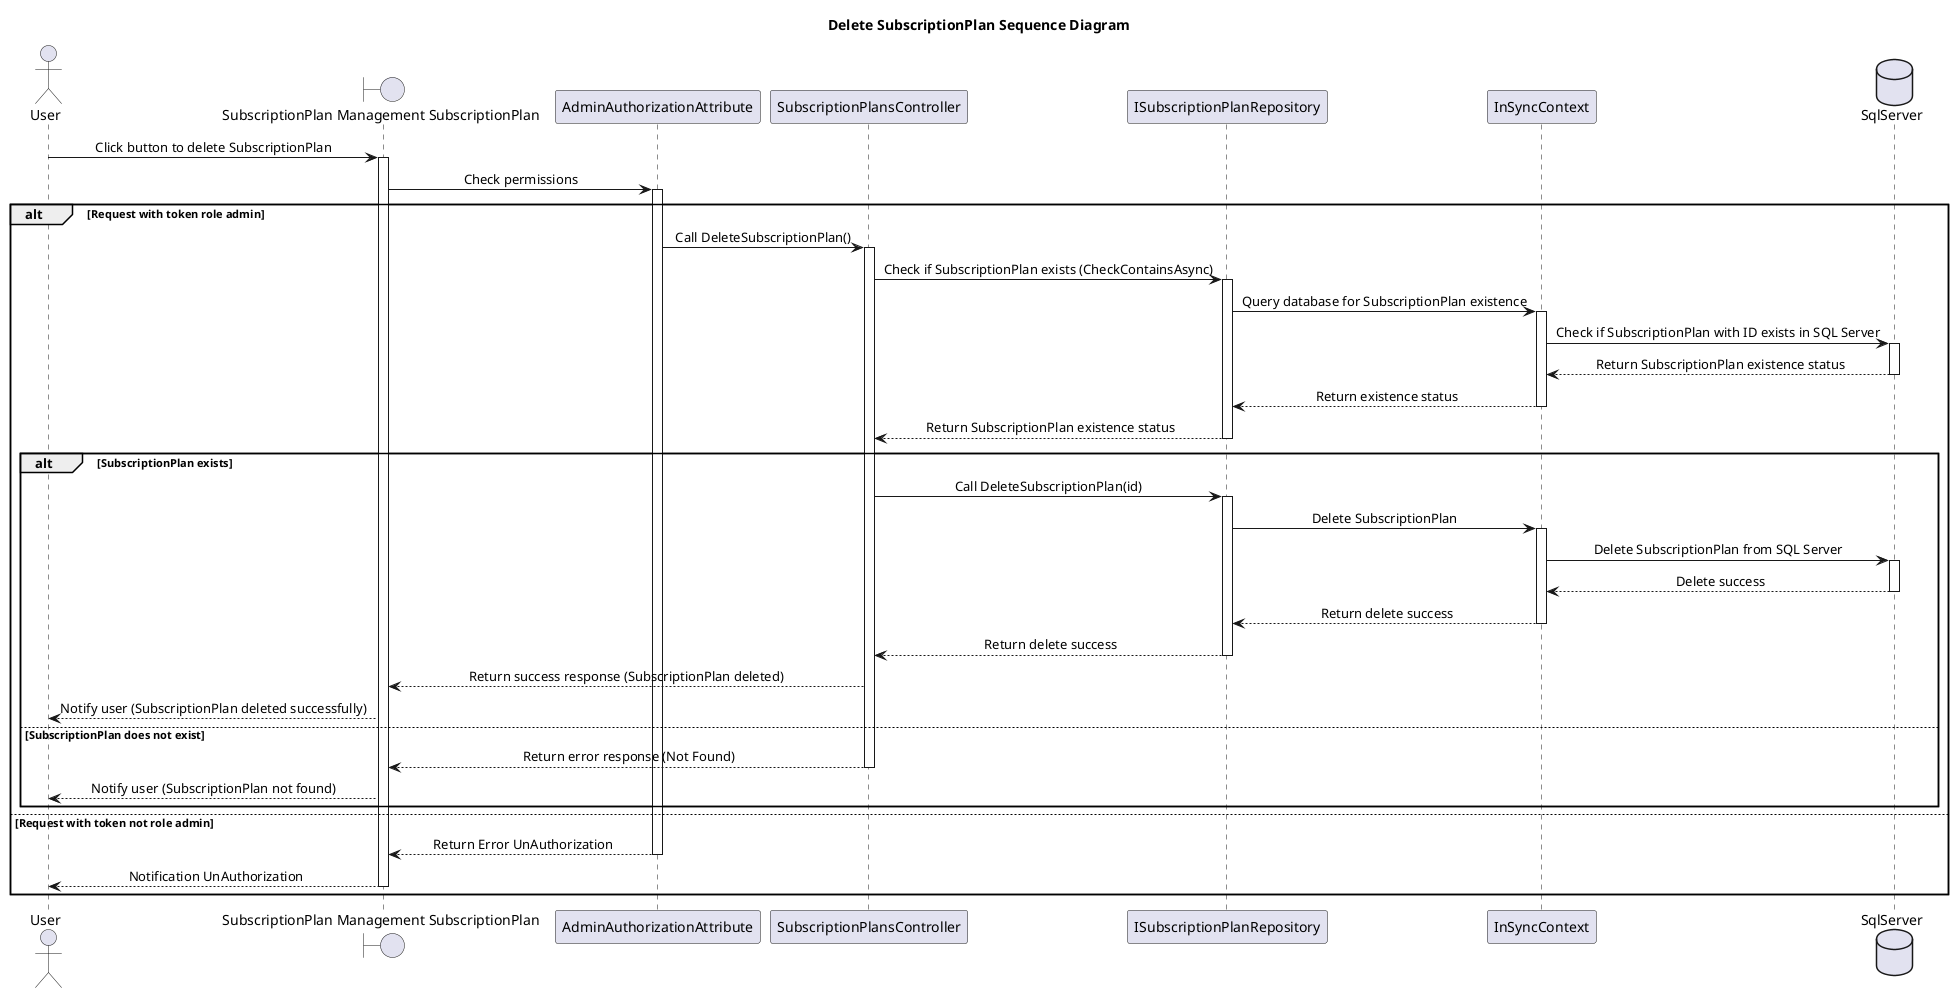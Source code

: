 @startuml DeleteSubscriptionPlanSequenceDiagram
skinparam classAttributeIconSize 0
skinparam SequenceMessageAlignment center
Title Delete SubscriptionPlan Sequence Diagram

actor "User" as U
boundary "SubscriptionPlan Management SubscriptionPlan" as Hp
participant "AdminAuthorizationAttribute" as Author
participant "SubscriptionPlansController" as SubscriptionPlanController
participant "ISubscriptionPlanRepository" as ISubscriptionPlanRepo
participant "InSyncContext" as ISContext
database "SqlServer" as Db

U -> Hp : Click button to delete SubscriptionPlan
activate Hp

Hp -> Author : Check permissions
activate Author
alt Request with token role admin

        Author -> SubscriptionPlanController : Call DeleteSubscriptionPlan()
        activate SubscriptionPlanController

        SubscriptionPlanController -> ISubscriptionPlanRepo : Check if SubscriptionPlan exists (CheckContainsAsync)
        activate ISubscriptionPlanRepo
        ISubscriptionPlanRepo -> ISContext : Query database for SubscriptionPlan existence
        activate ISContext
        ISContext -> Db : Check if SubscriptionPlan with ID exists in SQL Server
        activate Db
        Db --> ISContext : Return SubscriptionPlan existence status
        deactivate Db
        ISContext --> ISubscriptionPlanRepo : Return existence status
        deactivate ISContext
        ISubscriptionPlanRepo --> SubscriptionPlanController : Return SubscriptionPlan existence status
        deactivate ISubscriptionPlanRepo

        alt SubscriptionPlan exists
            SubscriptionPlanController -> ISubscriptionPlanRepo : Call DeleteSubscriptionPlan(id)
            activate ISubscriptionPlanRepo
            ISubscriptionPlanRepo -> ISContext : Delete SubscriptionPlan
            activate ISContext
            ISContext -> Db : Delete SubscriptionPlan from SQL Server
            activate Db
            Db --> ISContext : Delete success
            deactivate Db
            ISContext --> ISubscriptionPlanRepo : Return delete success
            deactivate ISContext
            ISubscriptionPlanRepo --> SubscriptionPlanController : Return delete success
            deactivate ISubscriptionPlanRepo
            SubscriptionPlanController --> Hp : Return success response (SubscriptionPlan deleted)
            
            Hp --> U : Notify user (SubscriptionPlan deleted successfully)
        else SubscriptionPlan does not exist
            SubscriptionPlanController --> Hp : Return error response (Not Found)
            deactivate SubscriptionPlanController
            Hp --> U : Notify user (SubscriptionPlan not found)
        end
else Request with token not role admin
    Author --> Hp : Return Error UnAuthorization
    deactivate Author
    Hp --> U : Notification UnAuthorization
    deactivate Hp
end

deactivate Hp
@enduml
